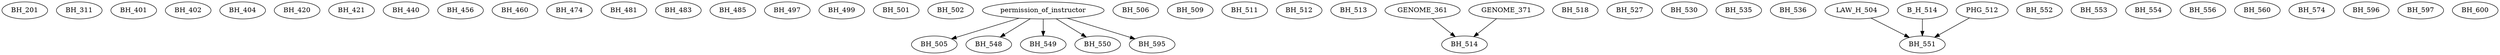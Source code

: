 digraph G {
    BH_201;
    BH_311;
    BH_401;
    BH_402;
    BH_404;
    BH_420;
    BH_421;
    BH_440;
    BH_456;
    BH_460;
    BH_474;
    BH_481;
    BH_483;
    BH_485;
    BH_497;
    BH_499;
    BH_501;
    BH_502;
    edge [color=black];
    permission_of_instructor -> BH_505;
    BH_506;
    BH_509;
    BH_511;
    BH_512;
    BH_513;
    edge [color=black];
    GENOME_361 -> BH_514;
    GENOME_371 -> BH_514;
    BH_518;
    BH_527;
    BH_530;
    BH_535;
    BH_536;
    edge [color=black];
    permission_of_instructor -> BH_548;
    edge [color=black];
    permission_of_instructor -> BH_549;
    edge [color=black];
    permission_of_instructor -> BH_550;
    edge [color=black];
    LAW_H_504 -> BH_551;
    B_H_514 -> BH_551;
    PHG_512 -> BH_551;
    BH_552;
    BH_553;
    BH_554;
    BH_556;
    BH_560;
    BH_574;
    edge [color=black];
    permission_of_instructor -> BH_595;
    BH_596;
    BH_597;
    BH_600;
}
